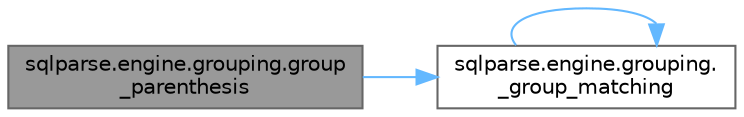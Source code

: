digraph "sqlparse.engine.grouping.group_parenthesis"
{
 // LATEX_PDF_SIZE
  bgcolor="transparent";
  edge [fontname=Helvetica,fontsize=10,labelfontname=Helvetica,labelfontsize=10];
  node [fontname=Helvetica,fontsize=10,shape=box,height=0.2,width=0.4];
  rankdir="LR";
  Node1 [id="Node000001",label="sqlparse.engine.grouping.group\l_parenthesis",height=0.2,width=0.4,color="gray40", fillcolor="grey60", style="filled", fontcolor="black",tooltip=" "];
  Node1 -> Node2 [id="edge1_Node000001_Node000002",color="steelblue1",style="solid",tooltip=" "];
  Node2 [id="Node000002",label="sqlparse.engine.grouping.\l_group_matching",height=0.2,width=0.4,color="grey40", fillcolor="white", style="filled",URL="$namespacesqlparse_1_1engine_1_1grouping.html#a9062c6b5d2fc9c313208c7e31ac9c198",tooltip=" "];
  Node2 -> Node2 [id="edge2_Node000002_Node000002",color="steelblue1",style="solid",tooltip=" "];
}
